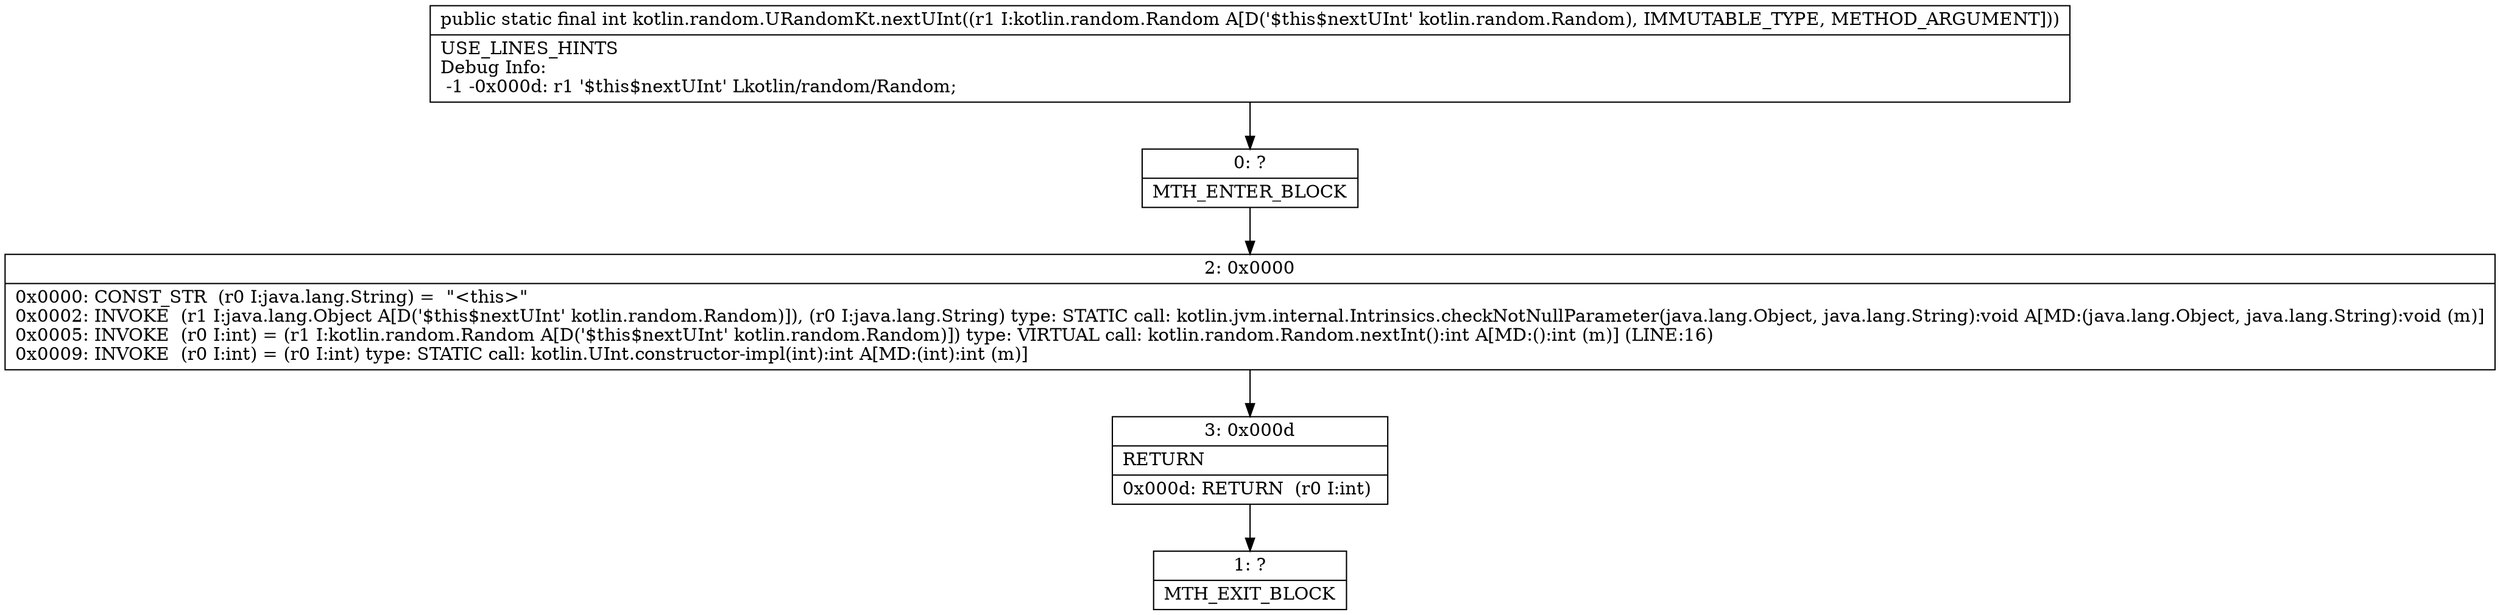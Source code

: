 digraph "CFG forkotlin.random.URandomKt.nextUInt(Lkotlin\/random\/Random;)I" {
Node_0 [shape=record,label="{0\:\ ?|MTH_ENTER_BLOCK\l}"];
Node_2 [shape=record,label="{2\:\ 0x0000|0x0000: CONST_STR  (r0 I:java.lang.String) =  \"\<this\>\" \l0x0002: INVOKE  (r1 I:java.lang.Object A[D('$this$nextUInt' kotlin.random.Random)]), (r0 I:java.lang.String) type: STATIC call: kotlin.jvm.internal.Intrinsics.checkNotNullParameter(java.lang.Object, java.lang.String):void A[MD:(java.lang.Object, java.lang.String):void (m)]\l0x0005: INVOKE  (r0 I:int) = (r1 I:kotlin.random.Random A[D('$this$nextUInt' kotlin.random.Random)]) type: VIRTUAL call: kotlin.random.Random.nextInt():int A[MD:():int (m)] (LINE:16)\l0x0009: INVOKE  (r0 I:int) = (r0 I:int) type: STATIC call: kotlin.UInt.constructor\-impl(int):int A[MD:(int):int (m)]\l}"];
Node_3 [shape=record,label="{3\:\ 0x000d|RETURN\l|0x000d: RETURN  (r0 I:int) \l}"];
Node_1 [shape=record,label="{1\:\ ?|MTH_EXIT_BLOCK\l}"];
MethodNode[shape=record,label="{public static final int kotlin.random.URandomKt.nextUInt((r1 I:kotlin.random.Random A[D('$this$nextUInt' kotlin.random.Random), IMMUTABLE_TYPE, METHOD_ARGUMENT]))  | USE_LINES_HINTS\lDebug Info:\l  \-1 \-0x000d: r1 '$this$nextUInt' Lkotlin\/random\/Random;\l}"];
MethodNode -> Node_0;Node_0 -> Node_2;
Node_2 -> Node_3;
Node_3 -> Node_1;
}

